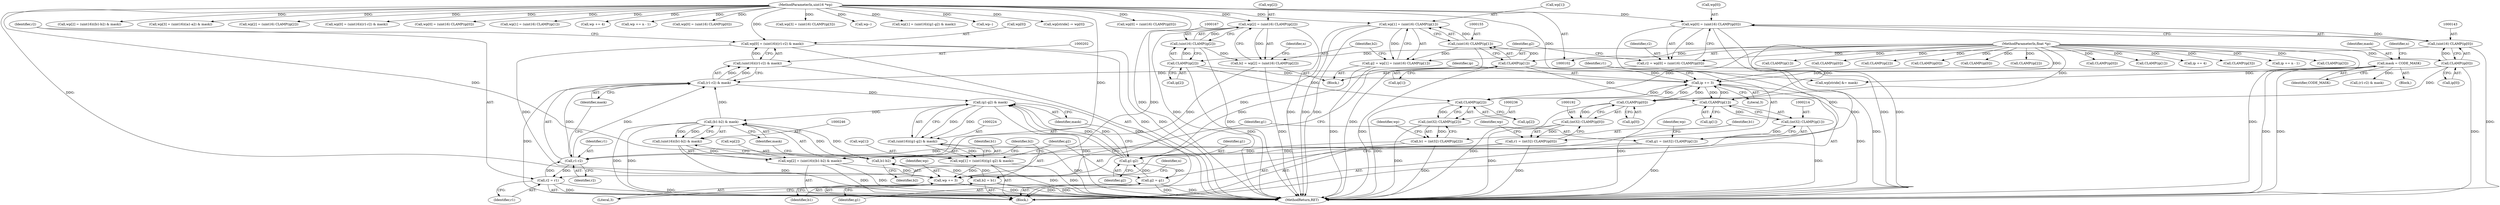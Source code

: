 digraph "0_libtiff_83a4b92815ea04969d494416eaae3d4c6b338e4a#diff-c8b4b355f9b5c06d585b23138e1c185f_1@pointer" {
"1000183" [label="(Call,wp += 3)"];
"1000150" [label="(Call,wp[1] = (uint16) CLAMP(ip[1]))"];
"1000106" [label="(MethodParameterIn,uint16 *wp)"];
"1000154" [label="(Call,(uint16) CLAMP(ip[1]))"];
"1000156" [label="(Call,CLAMP(ip[1]))"];
"1000103" [label="(MethodParameterIn,float *ip)"];
"1000138" [label="(Call,wp[0] = (uint16) CLAMP(ip[0]))"];
"1000142" [label="(Call,(uint16) CLAMP(ip[0]))"];
"1000144" [label="(Call,CLAMP(ip[0]))"];
"1000162" [label="(Call,wp[2] = (uint16) CLAMP(ip[2]))"];
"1000166" [label="(Call,(uint16) CLAMP(ip[2]))"];
"1000168" [label="(Call,CLAMP(ip[2]))"];
"1000197" [label="(Call,wp[0] = (uint16)((r1-r2) & mask))"];
"1000201" [label="(Call,(uint16)((r1-r2) & mask))"];
"1000203" [label="(Call,(r1-r2) & mask)"];
"1000204" [label="(Call,r1-r2)"];
"1000189" [label="(Call,r1 = (int32) CLAMP(ip[0]))"];
"1000191" [label="(Call,(int32) CLAMP(ip[0]))"];
"1000193" [label="(Call,CLAMP(ip[0]))"];
"1000186" [label="(Call,ip += 3)"];
"1000237" [label="(Call,CLAMP(ip[2]))"];
"1000215" [label="(Call,CLAMP(ip[1]))"];
"1000208" [label="(Call,r2 = r1)"];
"1000136" [label="(Call,r2 = wp[0] = (uint16) CLAMP(ip[0]))"];
"1000247" [label="(Call,(b1-b2) & mask)"];
"1000248" [label="(Call,b1-b2)"];
"1000233" [label="(Call,b1 = (int32) CLAMP(ip[2]))"];
"1000235" [label="(Call,(int32) CLAMP(ip[2]))"];
"1000252" [label="(Call,b2 = b1)"];
"1000160" [label="(Call,b2 = wp[2] = (uint16) CLAMP(ip[2]))"];
"1000225" [label="(Call,(g1-g2) & mask)"];
"1000226" [label="(Call,g1-g2)"];
"1000211" [label="(Call,g1 = (int32) CLAMP(ip[1]))"];
"1000213" [label="(Call,(int32) CLAMP(ip[1]))"];
"1000148" [label="(Call,g2 = wp[1] = (uint16) CLAMP(ip[1]))"];
"1000230" [label="(Call,g2 = g1)"];
"1000123" [label="(Call,mask = CODE_MASK)"];
"1000241" [label="(Call,wp[2] = (uint16)((b1-b2) & mask))"];
"1000245" [label="(Call,(uint16)((b1-b2) & mask))"];
"1000219" [label="(Call,wp[1] = (uint16)((g1-g2) & mask))"];
"1000223" [label="(Call,(uint16)((g1-g2) & mask))"];
"1000123" [label="(Call,mask = CODE_MASK)"];
"1000183" [label="(Call,wp += 3)"];
"1000173" [label="(Identifier,n)"];
"1000179" [label="(Block,)"];
"1000168" [label="(Call,CLAMP(ip[2]))"];
"1000169" [label="(Call,ip[2])"];
"1000213" [label="(Call,(int32) CLAMP(ip[1]))"];
"1000223" [label="(Call,(uint16)((g1-g2) & mask))"];
"1000137" [label="(Identifier,r2)"];
"1000191" [label="(Call,(int32) CLAMP(ip[0]))"];
"1000150" [label="(Call,wp[1] = (uint16) CLAMP(ip[1]))"];
"1000156" [label="(Call,CLAMP(ip[1]))"];
"1000340" [label="(Call,(r1-r2) & mask)"];
"1000220" [label="(Call,wp[1])"];
"1000162" [label="(Call,wp[2] = (uint16) CLAMP(ip[2]))"];
"1000378" [label="(Call,wp[2] = (uint16)((b1-b2) & mask))"];
"1000206" [label="(Identifier,r2)"];
"1000187" [label="(Identifier,ip)"];
"1000230" [label="(Call,g2 = g1)"];
"1000330" [label="(Call,CLAMP(ip[0]))"];
"1000185" [label="(Literal,3)"];
"1000400" [label="(Call,wp[3] = (uint16)((a1-a2) & mask))"];
"1000212" [label="(Identifier,g1)"];
"1000157" [label="(Call,ip[1])"];
"1000139" [label="(Call,wp[0])"];
"1000287" [label="(Call,wp[2] = (uint16) CLAMP(ip[2]))"];
"1000334" [label="(Call,wp[0] = (uint16)((r1-r2) & mask))"];
"1000144" [label="(Call,CLAMP(ip[0]))"];
"1000211" [label="(Call,g1 = (int32) CLAMP(ip[1]))"];
"1000263" [label="(Call,wp[0] = (uint16) CLAMP(ip[0]))"];
"1000193" [label="(Call,CLAMP(ip[0]))"];
"1000207" [label="(Identifier,mask)"];
"1000199" [label="(Identifier,wp)"];
"1000281" [label="(Call,CLAMP(ip[1]))"];
"1000323" [label="(Call,ip += 4)"];
"1000275" [label="(Call,wp[1] = (uint16) CLAMP(ip[1]))"];
"1000226" [label="(Call,g1-g2)"];
"1000242" [label="(Call,wp[2])"];
"1000221" [label="(Identifier,wp)"];
"1000210" [label="(Identifier,r1)"];
"1000106" [label="(MethodParameterIn,uint16 *wp)"];
"1000194" [label="(Call,ip[0])"];
"1000163" [label="(Call,wp[2])"];
"1000320" [label="(Call,wp += 4)"];
"1000190" [label="(Identifier,r1)"];
"1000231" [label="(Identifier,g2)"];
"1000247" [label="(Call,(b1-b2) & mask)"];
"1000128" [label="(Identifier,n)"];
"1000421" [label="(Call,wp += n - 1)"];
"1000465" [label="(Call,wp[0] = (uint16) CLAMP(ip[0]))"];
"1000250" [label="(Identifier,b2)"];
"1000234" [label="(Identifier,b1)"];
"1000299" [label="(Call,wp[3] = (uint16) CLAMP(ip[3]))"];
"1000305" [label="(Call,CLAMP(ip[3]))"];
"1000229" [label="(Identifier,mask)"];
"1000225" [label="(Call,(g1-g2) & mask)"];
"1000186" [label="(Call,ip += 3)"];
"1000416" [label="(Call,ip += n - 1)"];
"1000215" [label="(Call,CLAMP(ip[1]))"];
"1000396" [label="(Call,CLAMP(ip[3]))"];
"1000248" [label="(Call,b1-b2)"];
"1000241" [label="(Call,wp[2] = (uint16)((b1-b2) & mask))"];
"1000458" [label="(Call,wp--)"];
"1000108" [label="(Block,)"];
"1000148" [label="(Call,g2 = wp[1] = (uint16) CLAMP(ip[1]))"];
"1000208" [label="(Call,r2 = r1)"];
"1000232" [label="(Identifier,g1)"];
"1000138" [label="(Call,wp[0] = (uint16) CLAMP(ip[0]))"];
"1000352" [label="(Call,CLAMP(ip[1]))"];
"1000356" [label="(Call,wp[1] = (uint16)((g1-g2) & mask))"];
"1000145" [label="(Call,ip[0])"];
"1000243" [label="(Identifier,wp)"];
"1000269" [label="(Call,CLAMP(ip[0]))"];
"1000233" [label="(Call,b1 = (int32) CLAMP(ip[2]))"];
"1000475" [label="(Call,wp--)"];
"1000103" [label="(MethodParameterIn,float *ip)"];
"1000151" [label="(Call,wp[1])"];
"1000237" [label="(Call,CLAMP(ip[2]))"];
"1000189" [label="(Call,r1 = (int32) CLAMP(ip[0]))"];
"1000374" [label="(Call,CLAMP(ip[2]))"];
"1000201" [label="(Call,(uint16)((r1-r2) & mask))"];
"1000453" [label="(Call,wp[stride] &= mask)"];
"1000136" [label="(Call,r2 = wp[0] = (uint16) CLAMP(ip[0]))"];
"1000166" [label="(Call,(uint16) CLAMP(ip[2]))"];
"1000446" [label="(Call,wp[stride] -= wp[0])"];
"1000135" [label="(Block,)"];
"1000209" [label="(Identifier,r2)"];
"1000154" [label="(Call,(uint16) CLAMP(ip[1]))"];
"1000177" [label="(Identifier,n)"];
"1000477" [label="(MethodReturn,RET)"];
"1000253" [label="(Identifier,b2)"];
"1000238" [label="(Call,ip[2])"];
"1000471" [label="(Call,CLAMP(ip[0]))"];
"1000205" [label="(Identifier,r1)"];
"1000254" [label="(Identifier,b1)"];
"1000161" [label="(Identifier,b2)"];
"1000204" [label="(Call,r1-r2)"];
"1000249" [label="(Identifier,b1)"];
"1000235" [label="(Call,(int32) CLAMP(ip[2]))"];
"1000442" [label="(Call,CLAMP(ip[0]))"];
"1000219" [label="(Call,wp[1] = (uint16)((g1-g2) & mask))"];
"1000203" [label="(Call,(r1-r2) & mask)"];
"1000251" [label="(Identifier,mask)"];
"1000198" [label="(Call,wp[0])"];
"1000125" [label="(Identifier,CODE_MASK)"];
"1000160" [label="(Call,b2 = wp[2] = (uint16) CLAMP(ip[2]))"];
"1000188" [label="(Literal,3)"];
"1000436" [label="(Call,wp[0] = (uint16) CLAMP(ip[0]))"];
"1000228" [label="(Identifier,g2)"];
"1000149" [label="(Identifier,g2)"];
"1000252" [label="(Call,b2 = b1)"];
"1000293" [label="(Call,CLAMP(ip[2]))"];
"1000245" [label="(Call,(uint16)((b1-b2) & mask))"];
"1000142" [label="(Call,(uint16) CLAMP(ip[0]))"];
"1000197" [label="(Call,wp[0] = (uint16)((r1-r2) & mask))"];
"1000227" [label="(Identifier,g1)"];
"1000216" [label="(Call,ip[1])"];
"1000124" [label="(Identifier,mask)"];
"1000184" [label="(Identifier,wp)"];
"1000183" -> "1000179"  [label="AST: "];
"1000183" -> "1000185"  [label="CFG: "];
"1000184" -> "1000183"  [label="AST: "];
"1000185" -> "1000183"  [label="AST: "];
"1000187" -> "1000183"  [label="CFG: "];
"1000183" -> "1000477"  [label="DDG: "];
"1000150" -> "1000183"  [label="DDG: "];
"1000138" -> "1000183"  [label="DDG: "];
"1000162" -> "1000183"  [label="DDG: "];
"1000197" -> "1000183"  [label="DDG: "];
"1000241" -> "1000183"  [label="DDG: "];
"1000219" -> "1000183"  [label="DDG: "];
"1000106" -> "1000183"  [label="DDG: "];
"1000150" -> "1000148"  [label="AST: "];
"1000150" -> "1000154"  [label="CFG: "];
"1000151" -> "1000150"  [label="AST: "];
"1000154" -> "1000150"  [label="AST: "];
"1000148" -> "1000150"  [label="CFG: "];
"1000150" -> "1000477"  [label="DDG: "];
"1000150" -> "1000477"  [label="DDG: "];
"1000150" -> "1000148"  [label="DDG: "];
"1000106" -> "1000150"  [label="DDG: "];
"1000154" -> "1000150"  [label="DDG: "];
"1000106" -> "1000102"  [label="AST: "];
"1000106" -> "1000477"  [label="DDG: "];
"1000106" -> "1000138"  [label="DDG: "];
"1000106" -> "1000162"  [label="DDG: "];
"1000106" -> "1000197"  [label="DDG: "];
"1000106" -> "1000219"  [label="DDG: "];
"1000106" -> "1000241"  [label="DDG: "];
"1000106" -> "1000263"  [label="DDG: "];
"1000106" -> "1000275"  [label="DDG: "];
"1000106" -> "1000287"  [label="DDG: "];
"1000106" -> "1000299"  [label="DDG: "];
"1000106" -> "1000320"  [label="DDG: "];
"1000106" -> "1000334"  [label="DDG: "];
"1000106" -> "1000356"  [label="DDG: "];
"1000106" -> "1000378"  [label="DDG: "];
"1000106" -> "1000400"  [label="DDG: "];
"1000106" -> "1000421"  [label="DDG: "];
"1000106" -> "1000436"  [label="DDG: "];
"1000106" -> "1000446"  [label="DDG: "];
"1000106" -> "1000453"  [label="DDG: "];
"1000106" -> "1000458"  [label="DDG: "];
"1000106" -> "1000465"  [label="DDG: "];
"1000106" -> "1000475"  [label="DDG: "];
"1000154" -> "1000156"  [label="CFG: "];
"1000155" -> "1000154"  [label="AST: "];
"1000156" -> "1000154"  [label="AST: "];
"1000154" -> "1000477"  [label="DDG: "];
"1000154" -> "1000148"  [label="DDG: "];
"1000156" -> "1000154"  [label="DDG: "];
"1000156" -> "1000157"  [label="CFG: "];
"1000157" -> "1000156"  [label="AST: "];
"1000156" -> "1000477"  [label="DDG: "];
"1000103" -> "1000156"  [label="DDG: "];
"1000156" -> "1000186"  [label="DDG: "];
"1000156" -> "1000215"  [label="DDG: "];
"1000103" -> "1000102"  [label="AST: "];
"1000103" -> "1000477"  [label="DDG: "];
"1000103" -> "1000144"  [label="DDG: "];
"1000103" -> "1000168"  [label="DDG: "];
"1000103" -> "1000186"  [label="DDG: "];
"1000103" -> "1000193"  [label="DDG: "];
"1000103" -> "1000215"  [label="DDG: "];
"1000103" -> "1000237"  [label="DDG: "];
"1000103" -> "1000269"  [label="DDG: "];
"1000103" -> "1000281"  [label="DDG: "];
"1000103" -> "1000293"  [label="DDG: "];
"1000103" -> "1000305"  [label="DDG: "];
"1000103" -> "1000323"  [label="DDG: "];
"1000103" -> "1000330"  [label="DDG: "];
"1000103" -> "1000352"  [label="DDG: "];
"1000103" -> "1000374"  [label="DDG: "];
"1000103" -> "1000396"  [label="DDG: "];
"1000103" -> "1000416"  [label="DDG: "];
"1000103" -> "1000442"  [label="DDG: "];
"1000103" -> "1000471"  [label="DDG: "];
"1000138" -> "1000136"  [label="AST: "];
"1000138" -> "1000142"  [label="CFG: "];
"1000139" -> "1000138"  [label="AST: "];
"1000142" -> "1000138"  [label="AST: "];
"1000136" -> "1000138"  [label="CFG: "];
"1000138" -> "1000477"  [label="DDG: "];
"1000138" -> "1000477"  [label="DDG: "];
"1000138" -> "1000136"  [label="DDG: "];
"1000142" -> "1000138"  [label="DDG: "];
"1000142" -> "1000144"  [label="CFG: "];
"1000143" -> "1000142"  [label="AST: "];
"1000144" -> "1000142"  [label="AST: "];
"1000142" -> "1000477"  [label="DDG: "];
"1000142" -> "1000136"  [label="DDG: "];
"1000144" -> "1000142"  [label="DDG: "];
"1000144" -> "1000145"  [label="CFG: "];
"1000145" -> "1000144"  [label="AST: "];
"1000144" -> "1000477"  [label="DDG: "];
"1000144" -> "1000186"  [label="DDG: "];
"1000144" -> "1000193"  [label="DDG: "];
"1000162" -> "1000160"  [label="AST: "];
"1000162" -> "1000166"  [label="CFG: "];
"1000163" -> "1000162"  [label="AST: "];
"1000166" -> "1000162"  [label="AST: "];
"1000160" -> "1000162"  [label="CFG: "];
"1000162" -> "1000477"  [label="DDG: "];
"1000162" -> "1000477"  [label="DDG: "];
"1000162" -> "1000160"  [label="DDG: "];
"1000166" -> "1000162"  [label="DDG: "];
"1000166" -> "1000168"  [label="CFG: "];
"1000167" -> "1000166"  [label="AST: "];
"1000168" -> "1000166"  [label="AST: "];
"1000166" -> "1000477"  [label="DDG: "];
"1000166" -> "1000160"  [label="DDG: "];
"1000168" -> "1000166"  [label="DDG: "];
"1000168" -> "1000169"  [label="CFG: "];
"1000169" -> "1000168"  [label="AST: "];
"1000168" -> "1000477"  [label="DDG: "];
"1000168" -> "1000186"  [label="DDG: "];
"1000168" -> "1000237"  [label="DDG: "];
"1000197" -> "1000179"  [label="AST: "];
"1000197" -> "1000201"  [label="CFG: "];
"1000198" -> "1000197"  [label="AST: "];
"1000201" -> "1000197"  [label="AST: "];
"1000209" -> "1000197"  [label="CFG: "];
"1000197" -> "1000477"  [label="DDG: "];
"1000197" -> "1000477"  [label="DDG: "];
"1000201" -> "1000197"  [label="DDG: "];
"1000201" -> "1000203"  [label="CFG: "];
"1000202" -> "1000201"  [label="AST: "];
"1000203" -> "1000201"  [label="AST: "];
"1000201" -> "1000477"  [label="DDG: "];
"1000203" -> "1000201"  [label="DDG: "];
"1000203" -> "1000201"  [label="DDG: "];
"1000203" -> "1000207"  [label="CFG: "];
"1000204" -> "1000203"  [label="AST: "];
"1000207" -> "1000203"  [label="AST: "];
"1000203" -> "1000477"  [label="DDG: "];
"1000204" -> "1000203"  [label="DDG: "];
"1000204" -> "1000203"  [label="DDG: "];
"1000247" -> "1000203"  [label="DDG: "];
"1000123" -> "1000203"  [label="DDG: "];
"1000203" -> "1000225"  [label="DDG: "];
"1000204" -> "1000206"  [label="CFG: "];
"1000205" -> "1000204"  [label="AST: "];
"1000206" -> "1000204"  [label="AST: "];
"1000207" -> "1000204"  [label="CFG: "];
"1000189" -> "1000204"  [label="DDG: "];
"1000208" -> "1000204"  [label="DDG: "];
"1000136" -> "1000204"  [label="DDG: "];
"1000204" -> "1000208"  [label="DDG: "];
"1000189" -> "1000179"  [label="AST: "];
"1000189" -> "1000191"  [label="CFG: "];
"1000190" -> "1000189"  [label="AST: "];
"1000191" -> "1000189"  [label="AST: "];
"1000199" -> "1000189"  [label="CFG: "];
"1000189" -> "1000477"  [label="DDG: "];
"1000191" -> "1000189"  [label="DDG: "];
"1000191" -> "1000193"  [label="CFG: "];
"1000192" -> "1000191"  [label="AST: "];
"1000193" -> "1000191"  [label="AST: "];
"1000191" -> "1000477"  [label="DDG: "];
"1000193" -> "1000191"  [label="DDG: "];
"1000193" -> "1000194"  [label="CFG: "];
"1000194" -> "1000193"  [label="AST: "];
"1000193" -> "1000477"  [label="DDG: "];
"1000193" -> "1000186"  [label="DDG: "];
"1000186" -> "1000193"  [label="DDG: "];
"1000186" -> "1000179"  [label="AST: "];
"1000186" -> "1000188"  [label="CFG: "];
"1000187" -> "1000186"  [label="AST: "];
"1000188" -> "1000186"  [label="AST: "];
"1000190" -> "1000186"  [label="CFG: "];
"1000186" -> "1000477"  [label="DDG: "];
"1000237" -> "1000186"  [label="DDG: "];
"1000215" -> "1000186"  [label="DDG: "];
"1000186" -> "1000215"  [label="DDG: "];
"1000186" -> "1000237"  [label="DDG: "];
"1000237" -> "1000235"  [label="AST: "];
"1000237" -> "1000238"  [label="CFG: "];
"1000238" -> "1000237"  [label="AST: "];
"1000235" -> "1000237"  [label="CFG: "];
"1000237" -> "1000477"  [label="DDG: "];
"1000237" -> "1000235"  [label="DDG: "];
"1000215" -> "1000213"  [label="AST: "];
"1000215" -> "1000216"  [label="CFG: "];
"1000216" -> "1000215"  [label="AST: "];
"1000213" -> "1000215"  [label="CFG: "];
"1000215" -> "1000477"  [label="DDG: "];
"1000215" -> "1000213"  [label="DDG: "];
"1000208" -> "1000179"  [label="AST: "];
"1000208" -> "1000210"  [label="CFG: "];
"1000209" -> "1000208"  [label="AST: "];
"1000210" -> "1000208"  [label="AST: "];
"1000212" -> "1000208"  [label="CFG: "];
"1000208" -> "1000477"  [label="DDG: "];
"1000208" -> "1000477"  [label="DDG: "];
"1000136" -> "1000135"  [label="AST: "];
"1000137" -> "1000136"  [label="AST: "];
"1000149" -> "1000136"  [label="CFG: "];
"1000136" -> "1000477"  [label="DDG: "];
"1000247" -> "1000245"  [label="AST: "];
"1000247" -> "1000251"  [label="CFG: "];
"1000248" -> "1000247"  [label="AST: "];
"1000251" -> "1000247"  [label="AST: "];
"1000245" -> "1000247"  [label="CFG: "];
"1000247" -> "1000477"  [label="DDG: "];
"1000247" -> "1000477"  [label="DDG: "];
"1000247" -> "1000245"  [label="DDG: "];
"1000247" -> "1000245"  [label="DDG: "];
"1000248" -> "1000247"  [label="DDG: "];
"1000248" -> "1000247"  [label="DDG: "];
"1000225" -> "1000247"  [label="DDG: "];
"1000248" -> "1000250"  [label="CFG: "];
"1000249" -> "1000248"  [label="AST: "];
"1000250" -> "1000248"  [label="AST: "];
"1000251" -> "1000248"  [label="CFG: "];
"1000233" -> "1000248"  [label="DDG: "];
"1000252" -> "1000248"  [label="DDG: "];
"1000160" -> "1000248"  [label="DDG: "];
"1000248" -> "1000252"  [label="DDG: "];
"1000233" -> "1000179"  [label="AST: "];
"1000233" -> "1000235"  [label="CFG: "];
"1000234" -> "1000233"  [label="AST: "];
"1000235" -> "1000233"  [label="AST: "];
"1000243" -> "1000233"  [label="CFG: "];
"1000233" -> "1000477"  [label="DDG: "];
"1000235" -> "1000233"  [label="DDG: "];
"1000236" -> "1000235"  [label="AST: "];
"1000235" -> "1000477"  [label="DDG: "];
"1000252" -> "1000179"  [label="AST: "];
"1000252" -> "1000254"  [label="CFG: "];
"1000253" -> "1000252"  [label="AST: "];
"1000254" -> "1000252"  [label="AST: "];
"1000177" -> "1000252"  [label="CFG: "];
"1000252" -> "1000477"  [label="DDG: "];
"1000252" -> "1000477"  [label="DDG: "];
"1000160" -> "1000135"  [label="AST: "];
"1000161" -> "1000160"  [label="AST: "];
"1000173" -> "1000160"  [label="CFG: "];
"1000160" -> "1000477"  [label="DDG: "];
"1000225" -> "1000223"  [label="AST: "];
"1000225" -> "1000229"  [label="CFG: "];
"1000226" -> "1000225"  [label="AST: "];
"1000229" -> "1000225"  [label="AST: "];
"1000223" -> "1000225"  [label="CFG: "];
"1000225" -> "1000477"  [label="DDG: "];
"1000225" -> "1000223"  [label="DDG: "];
"1000225" -> "1000223"  [label="DDG: "];
"1000226" -> "1000225"  [label="DDG: "];
"1000226" -> "1000225"  [label="DDG: "];
"1000226" -> "1000228"  [label="CFG: "];
"1000227" -> "1000226"  [label="AST: "];
"1000228" -> "1000226"  [label="AST: "];
"1000229" -> "1000226"  [label="CFG: "];
"1000211" -> "1000226"  [label="DDG: "];
"1000148" -> "1000226"  [label="DDG: "];
"1000230" -> "1000226"  [label="DDG: "];
"1000226" -> "1000230"  [label="DDG: "];
"1000211" -> "1000179"  [label="AST: "];
"1000211" -> "1000213"  [label="CFG: "];
"1000212" -> "1000211"  [label="AST: "];
"1000213" -> "1000211"  [label="AST: "];
"1000221" -> "1000211"  [label="CFG: "];
"1000211" -> "1000477"  [label="DDG: "];
"1000213" -> "1000211"  [label="DDG: "];
"1000214" -> "1000213"  [label="AST: "];
"1000213" -> "1000477"  [label="DDG: "];
"1000148" -> "1000135"  [label="AST: "];
"1000149" -> "1000148"  [label="AST: "];
"1000161" -> "1000148"  [label="CFG: "];
"1000148" -> "1000477"  [label="DDG: "];
"1000230" -> "1000179"  [label="AST: "];
"1000230" -> "1000232"  [label="CFG: "];
"1000231" -> "1000230"  [label="AST: "];
"1000232" -> "1000230"  [label="AST: "];
"1000234" -> "1000230"  [label="CFG: "];
"1000230" -> "1000477"  [label="DDG: "];
"1000230" -> "1000477"  [label="DDG: "];
"1000123" -> "1000108"  [label="AST: "];
"1000123" -> "1000125"  [label="CFG: "];
"1000124" -> "1000123"  [label="AST: "];
"1000125" -> "1000123"  [label="AST: "];
"1000128" -> "1000123"  [label="CFG: "];
"1000123" -> "1000477"  [label="DDG: "];
"1000123" -> "1000477"  [label="DDG: "];
"1000123" -> "1000340"  [label="DDG: "];
"1000123" -> "1000453"  [label="DDG: "];
"1000241" -> "1000179"  [label="AST: "];
"1000241" -> "1000245"  [label="CFG: "];
"1000242" -> "1000241"  [label="AST: "];
"1000245" -> "1000241"  [label="AST: "];
"1000253" -> "1000241"  [label="CFG: "];
"1000241" -> "1000477"  [label="DDG: "];
"1000241" -> "1000477"  [label="DDG: "];
"1000245" -> "1000241"  [label="DDG: "];
"1000246" -> "1000245"  [label="AST: "];
"1000245" -> "1000477"  [label="DDG: "];
"1000219" -> "1000179"  [label="AST: "];
"1000219" -> "1000223"  [label="CFG: "];
"1000220" -> "1000219"  [label="AST: "];
"1000223" -> "1000219"  [label="AST: "];
"1000231" -> "1000219"  [label="CFG: "];
"1000219" -> "1000477"  [label="DDG: "];
"1000219" -> "1000477"  [label="DDG: "];
"1000223" -> "1000219"  [label="DDG: "];
"1000224" -> "1000223"  [label="AST: "];
"1000223" -> "1000477"  [label="DDG: "];
}
